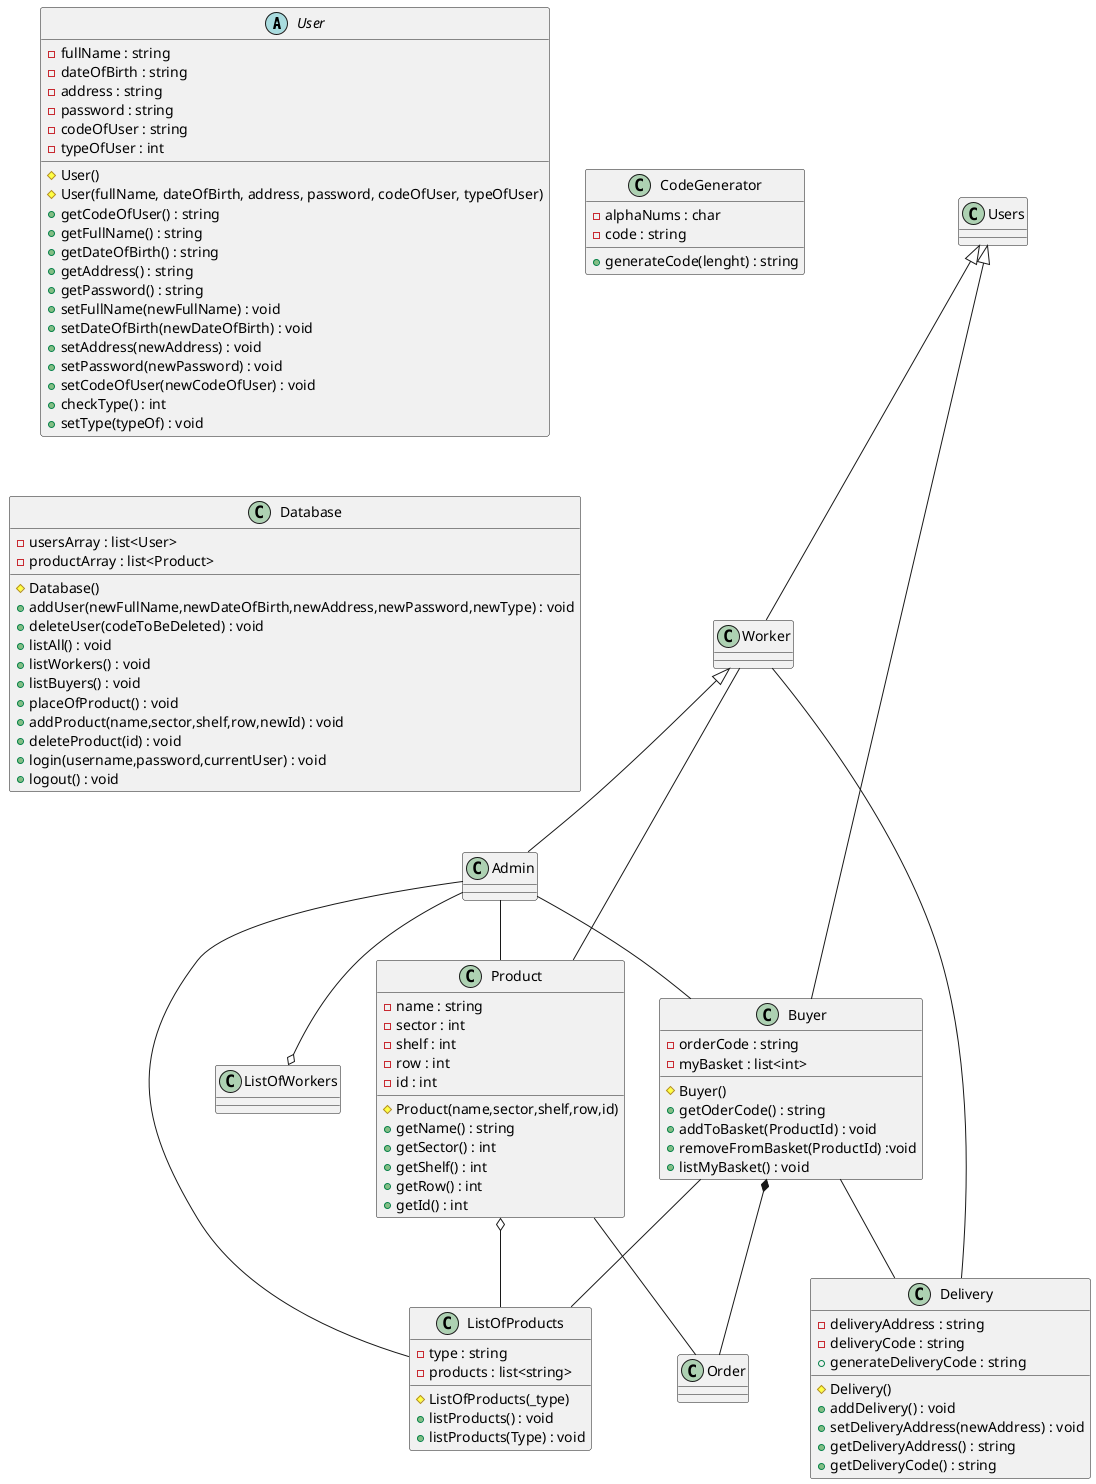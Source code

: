 @startuml Class_meghatarozas
'Classok a programon belül

abstract class User {
    -fullName : string
    -dateOfBirth : string
    -address : string
    -password : string
    -codeOfUser : string
	-typeOfUser : int
	#User()
	#User(fullName, dateOfBirth, address, password, codeOfUser, typeOfUser)
	+getCodeOfUser() : string
    +getFullName() : string
    +getDateOfBirth() : string
    +getAddress() : string
	+getPassword() : string
    +setFullName(newFullName) : void
    +setDateOfBirth(newDateOfBirth) : void
    +setAddress(newAddress) : void
    +setPassword(newPassword) : void
	+setCodeOfUser(newCodeOfUser) : void
	+checkType() : int
	+setType(typeOf) : void
}

class Buyer {
    -orderCode : string
	-myBasket : list<int>
	#Buyer()
    +getOderCode() : string
    +addToBasket(ProductId) : void
    +removeFromBasket(ProductId) :void
    +listMyBasket() : void
}  

class Product {
    -name : string
    -sector : int
    -shelf : int
    -row : int
    -id : int
    #Product(name,sector,shelf,row,id)
    +getName() : string
    +getSector() : int
    +getShelf() : int
    +getRow() : int 
    +getId() : int
}


class ListOfProducts {
    -type : string
	-products : list<string>
	#ListOfProducts(_type)
    +listProducts() : void
    +listProducts(Type) : void
}

class Delivery {
    - deliveryAddress : string
    - deliveryCode : string
	#Delivery()
    +addDelivery() : void
	+setDeliveryAddress(newAddress) : void
    +generateDeliveryCode : string
    +getDeliveryAddress() : string
    +getDeliveryCode() : string
}

class CodeGenerator {
	-alphaNums : char
	-code : string
	+generateCode(lenght) : string
}

class Database {
	-usersArray : list<User>
	-productArray : list<Product>
	#Database()
	+addUser(newFullName,newDateOfBirth,newAddress,newPassword,newType) : void
	+deleteUser(codeToBeDeleted) : void
	+listAll() : void
	+listWorkers() : void
	+listBuyers() : void
	+placeOfProduct() : void
	+addProduct(name,sector,shelf,row,newId) : void
	+deleteProduct(id) : void
	+login(username,password,currentUser) : void
	+logout() : void
}


' Kapcsolodasok a classok kozott


Users <|-- Worker
Users <|-- Buyer
Worker <|-- Admin

'Admin -- Worker
Admin -- Buyer
Admin -- Product
Admin -- ListOfProducts
Admin --o ListOfWorkers

Product o-- ListOfProducts


Buyer -- ListOfProducts
Buyer *-- Order
Buyer -- Delivery


Product -- Order

Worker -- Delivery

Worker -- Product
@enduml

